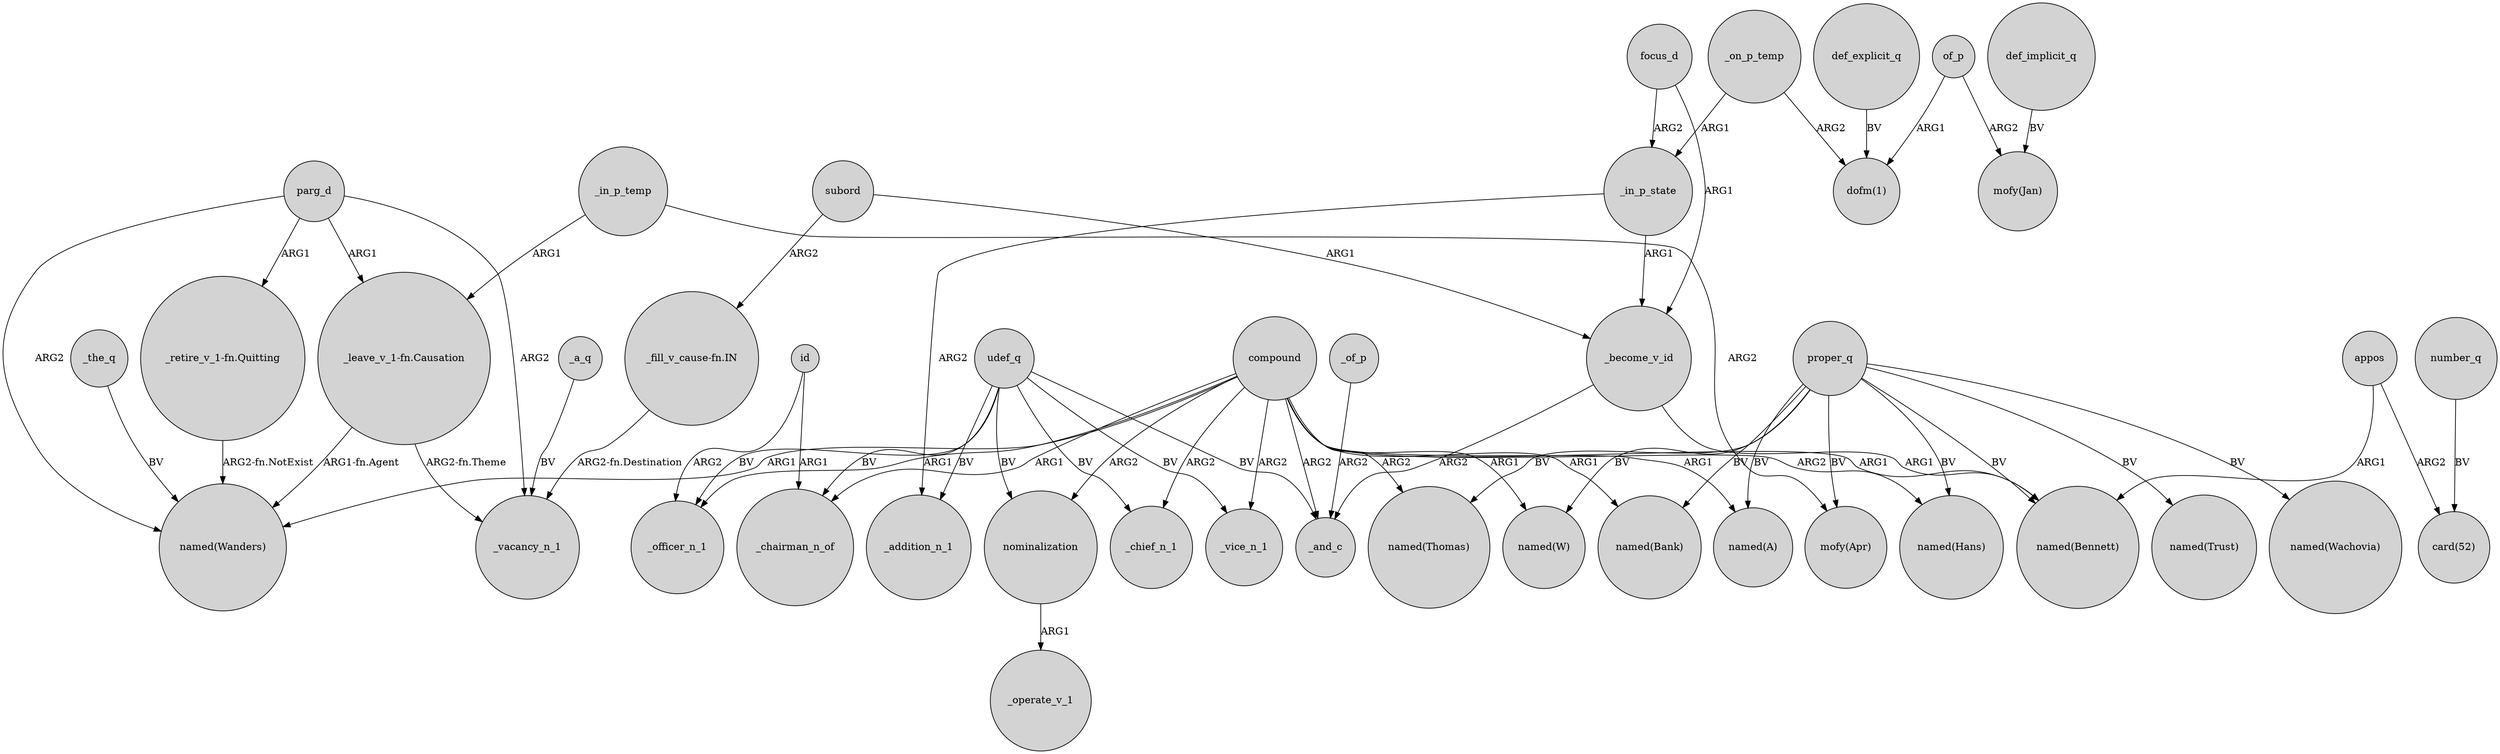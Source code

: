 digraph {
	node [shape=circle style=filled]
	parg_d -> "named(Wanders)" [label=ARG2]
	compound -> _vice_n_1 [label=ARG2]
	"_leave_v_1-fn.Causation" -> "named(Wanders)" [label="ARG1-fn.Agent"]
	compound -> "named(Bennett)" [label=ARG1]
	nominalization -> _operate_v_1 [label=ARG1]
	compound -> _chairman_n_of [label=ARG1]
	compound -> "named(Wanders)" [label=ARG1]
	appos -> "named(Bennett)" [label=ARG1]
	proper_q -> "named(W)" [label=BV]
	parg_d -> "_retire_v_1-fn.Quitting" [label=ARG1]
	_the_q -> "named(Wanders)" [label=BV]
	focus_d -> _in_p_state [label=ARG2]
	_become_v_id -> _and_c [label=ARG2]
	subord -> "_fill_v_cause-fn.IN" [label=ARG2]
	proper_q -> "named(Hans)" [label=BV]
	_of_p -> _and_c [label=ARG2]
	parg_d -> _vacancy_n_1 [label=ARG2]
	compound -> nominalization [label=ARG2]
	_on_p_temp -> _in_p_state [label=ARG1]
	compound -> "named(A)" [label=ARG1]
	proper_q -> "mofy(Apr)" [label=BV]
	udef_q -> _vice_n_1 [label=BV]
	_in_p_state -> _become_v_id [label=ARG1]
	udef_q -> _chairman_n_of [label=BV]
	compound -> _chief_n_1 [label=ARG2]
	_a_q -> _vacancy_n_1 [label=BV]
	"_leave_v_1-fn.Causation" -> _vacancy_n_1 [label="ARG2-fn.Theme"]
	compound -> _officer_n_1 [label=ARG1]
	focus_d -> _become_v_id [label=ARG1]
	def_implicit_q -> "mofy(Jan)" [label=BV]
	proper_q -> "named(Bank)" [label=BV]
	compound -> _and_c [label=ARG2]
	proper_q -> "named(Thomas)" [label=BV]
	proper_q -> "named(Trust)" [label=BV]
	number_q -> "card(52)" [label=BV]
	udef_q -> _chief_n_1 [label=BV]
	id -> _officer_n_1 [label=ARG2]
	compound -> "named(W)" [label=ARG1]
	parg_d -> "_leave_v_1-fn.Causation" [label=ARG1]
	_become_v_id -> "named(Bennett)" [label=ARG1]
	_in_p_temp -> "_leave_v_1-fn.Causation" [label=ARG1]
	def_explicit_q -> "dofm(1)" [label=BV]
	udef_q -> _officer_n_1 [label=BV]
	"_fill_v_cause-fn.IN" -> _vacancy_n_1 [label="ARG2-fn.Destination"]
	_in_p_temp -> "mofy(Apr)" [label=ARG2]
	udef_q -> nominalization [label=BV]
	"_retire_v_1-fn.Quitting" -> "named(Wanders)" [label="ARG2-fn.NotExist"]
	_in_p_state -> _addition_n_1 [label=ARG2]
	proper_q -> "named(Bennett)" [label=BV]
	compound -> "named(Bank)" [label=ARG1]
	subord -> _become_v_id [label=ARG1]
	appos -> "card(52)" [label=ARG2]
	_on_p_temp -> "dofm(1)" [label=ARG2]
	udef_q -> _and_c [label=BV]
	id -> _chairman_n_of [label=ARG1]
	of_p -> "mofy(Jan)" [label=ARG2]
	compound -> "named(Thomas)" [label=ARG2]
	compound -> "named(Hans)" [label=ARG2]
	udef_q -> _addition_n_1 [label=BV]
	of_p -> "dofm(1)" [label=ARG1]
	proper_q -> "named(Wachovia)" [label=BV]
	proper_q -> "named(A)" [label=BV]
}
